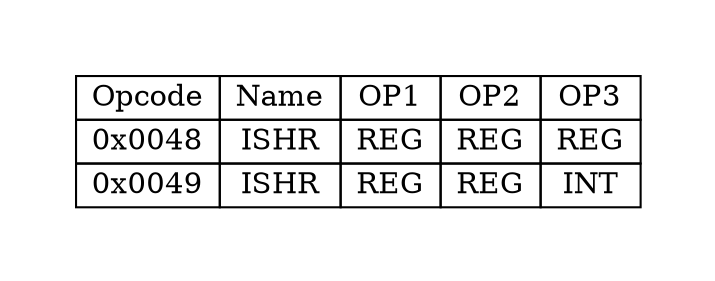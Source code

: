 digraph{
graph [pad="0.5", nodesep="0.5", ranksep="2" ]
node[shape=plain]
Foo [label=<
<table border="0" cellborder="1" cellspacing="0">
<tr><td> Opcode </td> <td> Name </td> <td> OP1 </td><td> OP2 </td><td> OP3 </td> </tr>
<tr><td> 0x0048 </td><td> ISHR </td><td> REG </td><td> REG </td><td> REG </td> </tr>
<tr><td> 0x0049 </td><td> ISHR </td><td> REG </td><td> REG </td><td> INT </td> </tr>
</table>>];
}
